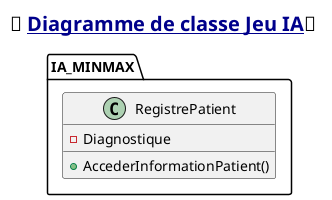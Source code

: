 @startuml
'https://plantuml.com/deployment-diagram
title <size:20><U+1F916> <color:#darkblue><u>Diagramme de classe Jeu IA</u></color><U+1F916></size>

package IA_MINMAX
{
    class RegistrePatient
    {
      +AccederInformationPatient()
      - Diagnostique
    }
}

@enduml